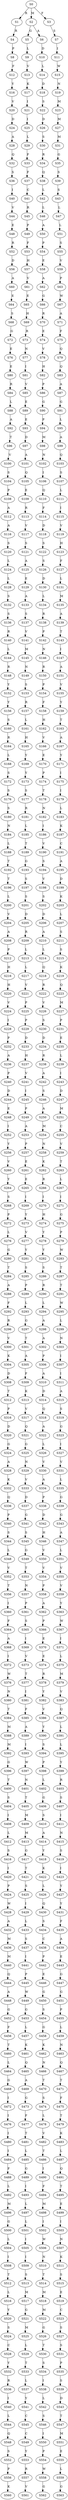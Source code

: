 strict digraph  {
	S0 -> S1 [ label = R ];
	S0 -> S2 [ label = M ];
	S0 -> S3 [ label = F ];
	S1 -> S4 [ label = R ];
	S2 -> S5 [ label = G ];
	S2 -> S6 [ label = A ];
	S3 -> S7 [ label = S ];
	S4 -> S8 [ label = P ];
	S5 -> S9 [ label = L ];
	S6 -> S10 [ label = D ];
	S7 -> S11 [ label = I ];
	S8 -> S12 [ label = F ];
	S9 -> S13 [ label = V ];
	S10 -> S14 [ label = L ];
	S11 -> S15 [ label = W ];
	S12 -> S16 [ label = Y ];
	S13 -> S17 [ label = K ];
	S14 -> S18 [ label = D ];
	S15 -> S19 [ label = N ];
	S16 -> S20 [ label = V ];
	S17 -> S21 [ label = I ];
	S18 -> S22 [ label = S ];
	S19 -> S23 [ label = M ];
	S20 -> S24 [ label = D ];
	S21 -> S25 [ label = I ];
	S22 -> S26 [ label = D ];
	S23 -> S27 [ label = M ];
	S24 -> S28 [ label = A ];
	S25 -> S29 [ label = L ];
	S26 -> S30 [ label = S ];
	S27 -> S31 [ label = M ];
	S28 -> S32 [ label = Q ];
	S29 -> S33 [ label = F ];
	S30 -> S34 [ label = R ];
	S31 -> S35 [ label = G ];
	S32 -> S36 [ label = S ];
	S33 -> S37 [ label = F ];
	S34 -> S38 [ label = Q ];
	S35 -> S39 [ label = S ];
	S36 -> S40 [ label = I ];
	S37 -> S41 [ label = C ];
	S38 -> S42 [ label = L ];
	S39 -> S43 [ label = S ];
	S40 -> S44 [ label = V ];
	S41 -> S45 [ label = R ];
	S42 -> S46 [ label = L ];
	S43 -> S47 [ label = L ];
	S44 -> S48 [ label = E ];
	S45 -> S49 [ label = P ];
	S46 -> S50 [ label = A ];
	S47 -> S51 [ label = L ];
	S48 -> S52 [ label = R ];
	S49 -> S53 [ label = F ];
	S50 -> S54 [ label = P ];
	S51 -> S55 [ label = S ];
	S52 -> S56 [ label = D ];
	S53 -> S57 [ label = H ];
	S54 -> S58 [ label = E ];
	S55 -> S59 [ label = V ];
	S56 -> S60 [ label = A ];
	S57 -> S61 [ label = V ];
	S58 -> S62 [ label = A ];
	S59 -> S63 [ label = P ];
	S60 -> S64 [ label = E ];
	S61 -> S65 [ label = E ];
	S62 -> S66 [ label = G ];
	S63 -> S67 [ label = W ];
	S64 -> S68 [ label = S ];
	S65 -> S69 [ label = H ];
	S66 -> S70 [ label = R ];
	S67 -> S71 [ label = A ];
	S68 -> S72 [ label = G ];
	S69 -> S73 [ label = R ];
	S70 -> S74 [ label = E ];
	S71 -> S75 [ label = F ];
	S72 -> S76 [ label = E ];
	S73 -> S77 [ label = N ];
	S74 -> S78 [ label = V ];
	S75 -> S79 [ label = Q ];
	S76 -> S80 [ label = E ];
	S77 -> S81 [ label = I ];
	S78 -> S82 [ label = H ];
	S79 -> S83 [ label = Q ];
	S80 -> S84 [ label = R ];
	S81 -> S85 [ label = V ];
	S82 -> S86 [ label = P ];
	S83 -> S87 [ label = A ];
	S84 -> S88 [ label = L ];
	S85 -> S89 [ label = E ];
	S86 -> S90 [ label = G ];
	S87 -> S91 [ label = G ];
	S88 -> S92 [ label = A ];
	S89 -> S93 [ label = E ];
	S90 -> S94 [ label = P ];
	S91 -> S95 [ label = L ];
	S92 -> S96 [ label = T ];
	S93 -> S97 [ label = D ];
	S94 -> S98 [ label = M ];
	S95 -> S99 [ label = A ];
	S96 -> S100 [ label = V ];
	S97 -> S101 [ label = A ];
	S98 -> S102 [ label = N ];
	S99 -> S103 [ label = Q ];
	S100 -> S104 [ label = S ];
	S101 -> S105 [ label = Q ];
	S102 -> S106 [ label = I ];
	S103 -> S107 [ label = S ];
	S104 -> S108 [ label = P ];
	S105 -> S109 [ label = E ];
	S106 -> S110 [ label = Q ];
	S107 -> S111 [ label = L ];
	S108 -> S112 [ label = A ];
	S109 -> S113 [ label = R ];
	S110 -> S114 [ label = F ];
	S111 -> S115 [ label = I ];
	S112 -> S116 [ label = A ];
	S113 -> S117 [ label = V ];
	S114 -> S118 [ label = D ];
	S115 -> S119 [ label = V ];
	S116 -> S120 [ label = S ];
	S117 -> S121 [ label = S ];
	S118 -> S122 [ label = S ];
	S119 -> S123 [ label = H ];
	S120 -> S124 [ label = L ];
	S121 -> S125 [ label = A ];
	S122 -> S126 [ label = S ];
	S123 -> S127 [ label = F ];
	S124 -> S128 [ label = L ];
	S125 -> S129 [ label = E ];
	S126 -> S130 [ label = D ];
	S127 -> S131 [ label = L ];
	S128 -> S132 [ label = S ];
	S129 -> S133 [ label = A ];
	S130 -> S134 [ label = L ];
	S131 -> S135 [ label = M ];
	S132 -> S136 [ label = S ];
	S133 -> S137 [ label = S ];
	S134 -> S138 [ label = R ];
	S135 -> S139 [ label = A ];
	S136 -> S140 [ label = R ];
	S137 -> S141 [ label = V ];
	S138 -> S142 [ label = P ];
	S139 -> S143 [ label = T ];
	S140 -> S144 [ label = L ];
	S141 -> S145 [ label = M ];
	S142 -> S146 [ label = N ];
	S143 -> S147 [ label = I ];
	S144 -> S148 [ label = R ];
	S145 -> S149 [ label = N ];
	S146 -> S150 [ label = R ];
	S147 -> S151 [ label = A ];
	S148 -> S152 [ label = Y ];
	S149 -> S153 [ label = S ];
	S150 -> S154 [ label = P ];
	S151 -> S155 [ label = V ];
	S152 -> S156 [ label = Y ];
	S153 -> S157 [ label = R ];
	S154 -> S158 [ label = F ];
	S155 -> S159 [ label = Y ];
	S156 -> S160 [ label = S ];
	S157 -> S161 [ label = L ];
	S158 -> S162 [ label = H ];
	S159 -> S163 [ label = T ];
	S160 -> S164 [ label = R ];
	S161 -> S165 [ label = H ];
	S162 -> S166 [ label = V ];
	S163 -> S167 [ label = A ];
	S164 -> S168 [ label = L ];
	S165 -> S169 [ label = Y ];
	S166 -> S170 [ label = E ];
	S167 -> S171 [ label = Y ];
	S168 -> S172 [ label = S ];
	S169 -> S173 [ label = Y ];
	S170 -> S174 [ label = P ];
	S171 -> S175 [ label = I ];
	S172 -> S176 [ label = S ];
	S173 -> S177 [ label = S ];
	S174 -> S178 [ label = T ];
	S175 -> S179 [ label = I ];
	S176 -> S180 [ label = S ];
	S177 -> S181 [ label = R ];
	S178 -> S182 [ label = N ];
	S179 -> S183 [ label = L ];
	S180 -> S184 [ label = N ];
	S181 -> S185 [ label = L ];
	S182 -> S186 [ label = I ];
	S183 -> S187 [ label = K ];
	S184 -> S188 [ label = L ];
	S185 -> S189 [ label = T ];
	S186 -> S190 [ label = V ];
	S187 -> S191 [ label = C ];
	S188 -> S192 [ label = T ];
	S189 -> S193 [ label = G ];
	S190 -> S194 [ label = S ];
	S191 -> S195 [ label = A ];
	S192 -> S196 [ label = T ];
	S193 -> S197 [ label = S ];
	S194 -> S198 [ label = V ];
	S195 -> S199 [ label = D ];
	S196 -> S200 [ label = L ];
	S197 -> S201 [ label = S ];
	S198 -> S202 [ label = S ];
	S199 -> S203 [ label = K ];
	S200 -> S204 [ label = V ];
	S201 -> S205 [ label = D ];
	S202 -> S206 [ label = D ];
	S203 -> S207 [ label = L ];
	S204 -> S208 [ label = A ];
	S205 -> S209 [ label = R ];
	S206 -> S210 [ label = A ];
	S207 -> S211 [ label = S ];
	S208 -> S212 [ label = P ];
	S209 -> S213 [ label = L ];
	S210 -> S214 [ label = L ];
	S211 -> S215 [ label = S ];
	S212 -> S216 [ label = H ];
	S213 -> S217 [ label = L ];
	S214 -> S218 [ label = Q ];
	S215 -> S219 [ label = K ];
	S216 -> S220 [ label = H ];
	S217 -> S221 [ label = V ];
	S218 -> S222 [ label = R ];
	S219 -> S223 [ label = Q ];
	S220 -> S224 [ label = V ];
	S221 -> S225 [ label = P ];
	S222 -> S226 [ label = V ];
	S223 -> S227 [ label = M ];
	S224 -> S228 [ label = I ];
	S225 -> S229 [ label = P ];
	S226 -> S230 [ label = S ];
	S227 -> S231 [ label = P ];
	S228 -> S232 [ label = P ];
	S229 -> S233 [ label = D ];
	S230 -> S234 [ label = D ];
	S231 -> S235 [ label = E ];
	S232 -> S236 [ label = A ];
	S233 -> S237 [ label = H ];
	S234 -> S238 [ label = R ];
	S235 -> S239 [ label = L ];
	S236 -> S240 [ label = P ];
	S237 -> S241 [ label = V ];
	S238 -> S242 [ label = A ];
	S239 -> S243 [ label = I ];
	S240 -> S244 [ label = D ];
	S241 -> S245 [ label = I ];
	S242 -> S246 [ label = S ];
	S243 -> S247 [ label = D ];
	S244 -> S248 [ label = E ];
	S245 -> S249 [ label = P ];
	S246 -> S250 [ label = A ];
	S247 -> S251 [ label = M ];
	S248 -> S252 [ label = I ];
	S249 -> S253 [ label = A ];
	S250 -> S254 [ label = M ];
	S251 -> S255 [ label = C ];
	S252 -> S256 [ label = Y ];
	S253 -> S257 [ label = P ];
	S254 -> S258 [ label = N ];
	S255 -> S259 [ label = V ];
	S256 -> S260 [ label = V ];
	S257 -> S261 [ label = E ];
	S258 -> S262 [ label = K ];
	S259 -> S263 [ label = T ];
	S260 -> S264 [ label = Y ];
	S261 -> S265 [ label = E ];
	S262 -> S266 [ label = R ];
	S263 -> S267 [ label = L ];
	S264 -> S268 [ label = S ];
	S265 -> S269 [ label = I ];
	S266 -> S270 [ label = I ];
	S267 -> S271 [ label = I ];
	S268 -> S272 [ label = P ];
	S269 -> S273 [ label = Y ];
	S270 -> S274 [ label = H ];
	S271 -> S275 [ label = G ];
	S272 -> S276 [ label = L ];
	S273 -> S277 [ label = V ];
	S274 -> S278 [ label = Y ];
	S275 -> S279 [ label = P ];
	S276 -> S280 [ label = G ];
	S277 -> S281 [ label = Y ];
	S278 -> S282 [ label = Y ];
	S279 -> S283 [ label = W ];
	S280 -> S284 [ label = T ];
	S281 -> S285 [ label = S ];
	S282 -> S286 [ label = S ];
	S283 -> S287 [ label = T ];
	S284 -> S288 [ label = A ];
	S285 -> S289 [ label = P ];
	S286 -> S290 [ label = R ];
	S287 -> S291 [ label = T ];
	S288 -> S292 [ label = F ];
	S289 -> S293 [ label = L ];
	S290 -> S294 [ label = L ];
	S291 -> S295 [ label = W ];
	S292 -> S296 [ label = R ];
	S293 -> S297 [ label = G ];
	S294 -> S298 [ label = A ];
	S295 -> S299 [ label = L ];
	S296 -> S300 [ label = V ];
	S297 -> S301 [ label = T ];
	S298 -> S302 [ label = A ];
	S299 -> S303 [ label = N ];
	S300 -> S304 [ label = K ];
	S301 -> S305 [ label = A ];
	S302 -> S306 [ label = P ];
	S303 -> S307 [ label = I ];
	S304 -> S308 [ label = D ];
	S305 -> S309 [ label = F ];
	S306 -> S310 [ label = A ];
	S307 -> S311 [ label = I ];
	S308 -> S312 [ label = T ];
	S309 -> S313 [ label = K ];
	S310 -> S314 [ label = D ];
	S311 -> S315 [ label = A ];
	S312 -> S316 [ label = P ];
	S313 -> S317 [ label = V ];
	S314 -> S318 [ label = Q ];
	S315 -> S319 [ label = S ];
	S316 -> S320 [ label = D ];
	S317 -> S321 [ label = Q ];
	S318 -> S322 [ label = A ];
	S319 -> S323 [ label = G ];
	S320 -> S324 [ label = G ];
	S321 -> S325 [ label = G ];
	S322 -> S326 [ label = L ];
	S323 -> S327 [ label = I ];
	S324 -> S328 [ label = A ];
	S325 -> S329 [ label = N ];
	S326 -> S330 [ label = V ];
	S327 -> S331 [ label = V ];
	S328 -> S332 [ label = K ];
	S329 -> S333 [ label = V ];
	S330 -> S334 [ label = A ];
	S331 -> S335 [ label = L ];
	S332 -> S336 [ label = Q ];
	S333 -> S337 [ label = D ];
	S334 -> S338 [ label = P ];
	S335 -> S339 [ label = G ];
	S336 -> S340 [ label = P ];
	S337 -> S341 [ label = G ];
	S338 -> S342 [ label = D ];
	S339 -> S343 [ label = G ];
	S340 -> S344 [ label = S ];
	S341 -> S345 [ label = S ];
	S342 -> S346 [ label = H ];
	S343 -> S347 [ label = A ];
	S344 -> S348 [ label = L ];
	S345 -> S349 [ label = G ];
	S346 -> S350 [ label = V ];
	S347 -> S351 [ label = L ];
	S348 -> S352 [ label = V ];
	S349 -> S353 [ label = T ];
	S350 -> S354 [ label = V ];
	S351 -> S355 [ label = V ];
	S352 -> S356 [ label = T ];
	S353 -> S357 [ label = N ];
	S354 -> S358 [ label = P ];
	S355 -> S359 [ label = V ];
	S356 -> S360 [ label = I ];
	S357 -> S361 [ label = P ];
	S358 -> S362 [ label = A ];
	S359 -> S363 [ label = Y ];
	S360 -> S364 [ label = F ];
	S361 -> S365 [ label = S ];
	S362 -> S366 [ label = P ];
	S363 -> S367 [ label = W ];
	S364 -> S368 [ label = A ];
	S365 -> S369 [ label = I ];
	S366 -> S370 [ label = E ];
	S367 -> S371 [ label = I ];
	S368 -> S372 [ label = I ];
	S369 -> S373 [ label = V ];
	S370 -> S374 [ label = E ];
	S371 -> S375 [ label = L ];
	S372 -> S376 [ label = W ];
	S373 -> S377 [ label = T ];
	S374 -> S378 [ label = R ];
	S375 -> S379 [ label = M ];
	S376 -> S380 [ label = N ];
	S377 -> S381 [ label = I ];
	S378 -> S382 [ label = Y ];
	S379 -> S383 [ label = V ];
	S380 -> S384 [ label = T ];
	S381 -> S385 [ label = F ];
	S382 -> S386 [ label = V ];
	S383 -> S387 [ label = Q ];
	S384 -> S388 [ label = M ];
	S385 -> S389 [ label = A ];
	S386 -> S390 [ label = Y ];
	S387 -> S391 [ label = L ];
	S388 -> S392 [ label = M ];
	S389 -> S393 [ label = I ];
	S390 -> S394 [ label = S ];
	S391 -> S395 [ label = L ];
	S392 -> S396 [ label = G ];
	S393 -> S397 [ label = W ];
	S394 -> S398 [ label = P ];
	S395 -> S399 [ label = Y ];
	S396 -> S400 [ label = T ];
	S397 -> S401 [ label = N ];
	S398 -> S402 [ label = L ];
	S399 -> S403 [ label = R ];
	S400 -> S404 [ label = S ];
	S401 -> S405 [ label = T ];
	S402 -> S406 [ label = G ];
	S403 -> S407 [ label = S ];
	S404 -> S408 [ label = I ];
	S405 -> S409 [ label = M ];
	S406 -> S410 [ label = S ];
	S407 -> S411 [ label = I ];
	S408 -> S412 [ label = L ];
	S409 -> S413 [ label = M ];
	S410 -> S414 [ label = A ];
	S411 -> S415 [ label = N ];
	S412 -> S416 [ label = S ];
	S413 -> S417 [ label = G ];
	S414 -> S418 [ label = Y ];
	S415 -> S419 [ label = S ];
	S416 -> S420 [ label = I ];
	S417 -> S421 [ label = T ];
	S418 -> S422 [ label = K ];
	S419 -> S423 [ label = I ];
	S420 -> S424 [ label = P ];
	S421 -> S425 [ label = S ];
	S422 -> S426 [ label = L ];
	S423 -> S427 [ label = Y ];
	S424 -> S428 [ label = W ];
	S425 -> S429 [ label = I ];
	S426 -> S430 [ label = Q ];
	S427 -> S431 [ label = Y ];
	S428 -> S432 [ label = A ];
	S429 -> S433 [ label = L ];
	S430 -> S434 [ label = S ];
	S431 -> S435 [ label = F ];
	S432 -> S436 [ label = M ];
	S433 -> S437 [ label = S ];
	S434 -> S438 [ label = C ];
	S435 -> S439 [ label = A ];
	S436 -> S440 [ label = M ];
	S437 -> S441 [ label = I ];
	S438 -> S442 [ label = P ];
	S439 -> S443 [ label = E ];
	S440 -> S444 [ label = Q ];
	S441 -> S445 [ label = P ];
	S442 -> S446 [ label = E ];
	S443 -> S447 [ label = G ];
	S444 -> S448 [ label = A ];
	S445 -> S449 [ label = W ];
	S446 -> S450 [ label = G ];
	S447 -> S451 [ label = G ];
	S448 -> S452 [ label = G ];
	S449 -> S453 [ label = G ];
	S450 -> S454 [ label = S ];
	S451 -> S455 [ label = P ];
	S452 -> S456 [ label = F ];
	S453 -> S457 [ label = L ];
	S454 -> S458 [ label = G ];
	S455 -> S459 [ label = L ];
	S456 -> S460 [ label = T ];
	S457 -> S461 [ label = K ];
	S458 -> S462 [ label = K ];
	S459 -> S463 [ label = N ];
	S460 -> S464 [ label = L ];
	S461 -> S465 [ label = Q ];
	S462 -> S466 [ label = N ];
	S463 -> S467 [ label = Q ];
	S464 -> S468 [ label = G ];
	S465 -> S469 [ label = A ];
	S466 -> S470 [ label = T ];
	S467 -> S471 [ label = T ];
	S468 -> S472 [ label = I ];
	S469 -> S473 [ label = G ];
	S470 -> S474 [ label = S ];
	S471 -> S475 [ label = F ];
	S472 -> S476 [ label = I ];
	S473 -> S477 [ label = F ];
	S474 -> S478 [ label = L ];
	S475 -> S479 [ label = T ];
	S476 -> S480 [ label = I ];
	S477 -> S481 [ label = T ];
	S478 -> S482 [ label = V ];
	S479 -> S483 [ label = K ];
	S480 -> S484 [ label = I ];
	S481 -> S485 [ label = L ];
	S482 -> S486 [ label = T ];
	S483 -> S487 [ label = L ];
	S484 -> S488 [ label = F ];
	S485 -> S489 [ label = G ];
	S486 -> S490 [ label = I ];
	S487 -> S491 [ label = Q ];
	S488 -> S492 [ label = L ];
	S489 -> S493 [ label = I ];
	S490 -> S494 [ label = F ];
	S491 -> S495 [ label = T ];
	S492 -> S496 [ label = M ];
	S493 -> S497 [ label = L ];
	S494 -> S498 [ label = M ];
	S495 -> S499 [ label = E ];
	S496 -> S500 [ label = G ];
	S497 -> S501 [ label = L ];
	S498 -> S502 [ label = I ];
	S499 -> S503 [ label = I ];
	S500 -> S504 [ label = L ];
	S501 -> S505 [ label = I ];
	S502 -> S506 [ label = W ];
	S503 -> S507 [ label = N ];
	S504 -> S508 [ label = I ];
	S505 -> S509 [ label = I ];
	S506 -> S510 [ label = N ];
	S507 -> S511 [ label = K ];
	S508 -> S512 [ label = T ];
	S509 -> S513 [ label = S ];
	S510 -> S514 [ label = T ];
	S511 -> S515 [ label = S ];
	S512 -> S516 [ label = L ];
	S513 -> S517 [ label = M ];
	S514 -> S518 [ label = M ];
	S515 -> S519 [ label = E ];
	S516 -> S520 [ label = Y ];
	S517 -> S521 [ label = G ];
	S518 -> S522 [ label = M ];
	S519 -> S523 [ label = C ];
	S520 -> S524 [ label = S ];
	S521 -> S525 [ label = M ];
	S522 -> S526 [ label = G ];
	S523 -> S527 [ label = S ];
	S524 -> S528 [ label = C ];
	S525 -> S529 [ label = L ];
	S526 -> S530 [ label = T ];
	S527 -> S531 [ label = S ];
	S528 -> S532 [ label = Y ];
	S529 -> S533 [ label = T ];
	S530 -> S534 [ label = S ];
	S531 -> S535 [ label = P ];
	S532 -> S536 [ label = R ];
	S533 -> S537 [ label = L ];
	S534 -> S538 [ label = I ];
	S535 -> S539 [ label = S ];
	S536 -> S540 [ label = I ];
	S537 -> S541 [ label = Y ];
	S538 -> S542 [ label = L ];
	S539 -> S543 [ label = D ];
	S540 -> S544 [ label = L ];
	S541 -> S545 [ label = C ];
	S542 -> S546 [ label = S ];
	S543 -> S547 [ label = T ];
	S544 -> S548 [ label = Q ];
	S545 -> S549 [ label = C ];
	S546 -> S550 [ label = I ];
	S547 -> S551 [ label = M ];
	S548 -> S552 [ label = S ];
	S549 -> S553 [ label = Y ];
	S550 -> S554 [ label = P ];
	S551 -> S555 [ label = E ];
	S552 -> S556 [ label = P ];
	S553 -> S557 [ label = R ];
	S554 -> S558 [ label = W ];
	S555 -> S559 [ label = L ];
	S556 -> S560 [ label = K ];
	S557 -> S561 [ label = V ];
	S558 -> S562 [ label = G ];
	S559 -> S563 [ label = G ];
}
